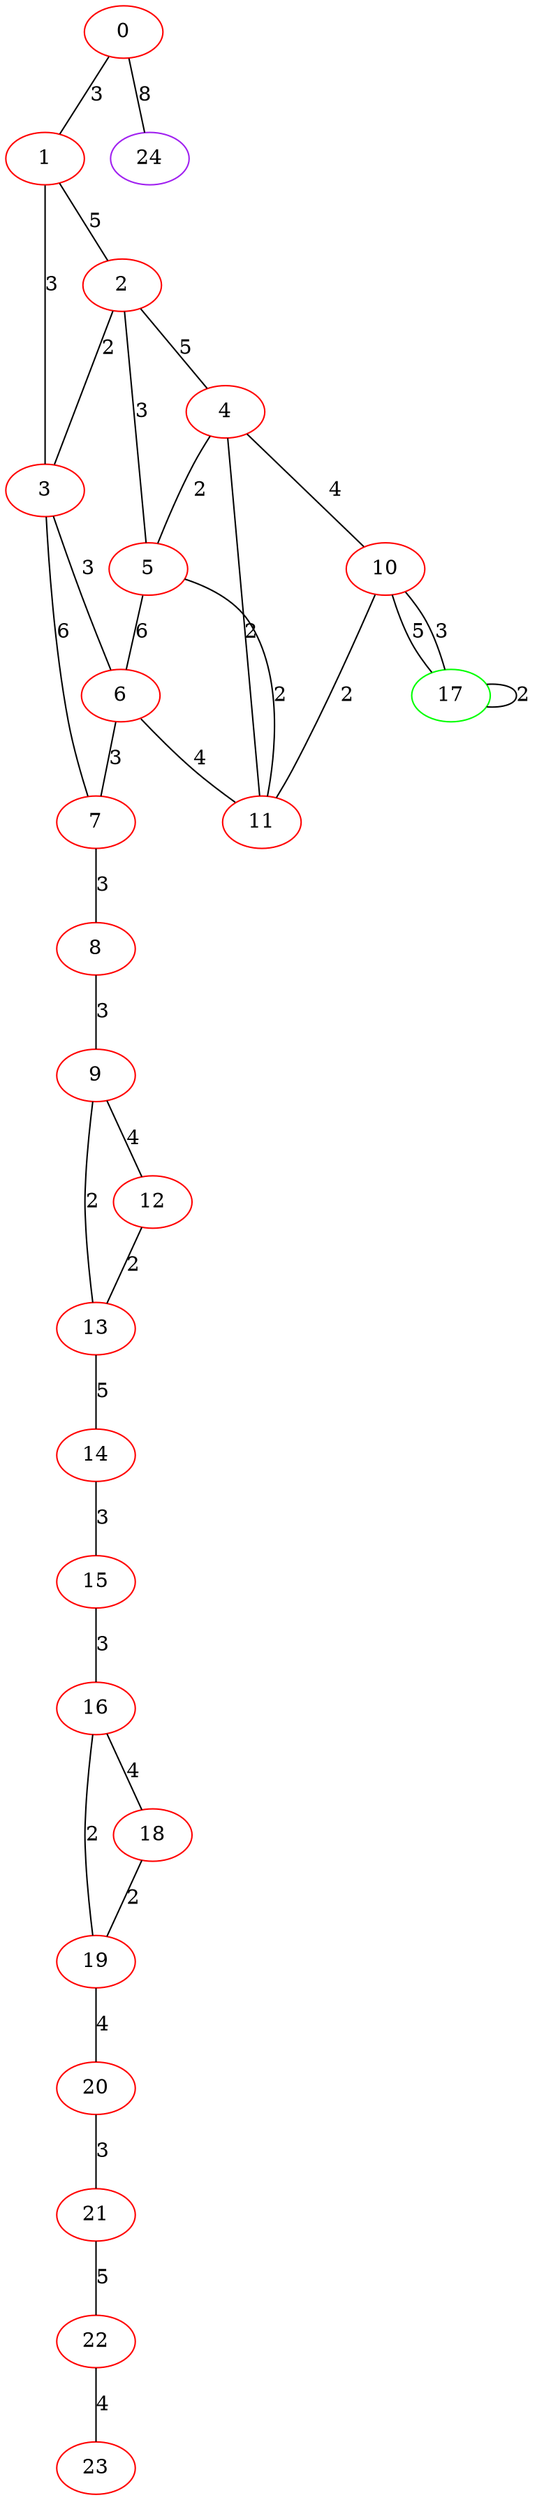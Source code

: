 graph "" {
0 [color=red, weight=1];
1 [color=red, weight=1];
2 [color=red, weight=1];
3 [color=red, weight=1];
4 [color=red, weight=1];
5 [color=red, weight=1];
6 [color=red, weight=1];
7 [color=red, weight=1];
8 [color=red, weight=1];
9 [color=red, weight=1];
10 [color=red, weight=1];
11 [color=red, weight=1];
12 [color=red, weight=1];
13 [color=red, weight=1];
14 [color=red, weight=1];
15 [color=red, weight=1];
16 [color=red, weight=1];
17 [color=green, weight=2];
18 [color=red, weight=1];
19 [color=red, weight=1];
20 [color=red, weight=1];
21 [color=red, weight=1];
22 [color=red, weight=1];
23 [color=red, weight=1];
24 [color=purple, weight=4];
0 -- 24  [key=0, label=8];
0 -- 1  [key=0, label=3];
1 -- 2  [key=0, label=5];
1 -- 3  [key=0, label=3];
2 -- 3  [key=0, label=2];
2 -- 4  [key=0, label=5];
2 -- 5  [key=0, label=3];
3 -- 6  [key=0, label=3];
3 -- 7  [key=0, label=6];
4 -- 10  [key=0, label=4];
4 -- 11  [key=0, label=2];
4 -- 5  [key=0, label=2];
5 -- 11  [key=0, label=2];
5 -- 6  [key=0, label=6];
6 -- 11  [key=0, label=4];
6 -- 7  [key=0, label=3];
7 -- 8  [key=0, label=3];
8 -- 9  [key=0, label=3];
9 -- 12  [key=0, label=4];
9 -- 13  [key=0, label=2];
10 -- 17  [key=0, label=5];
10 -- 17  [key=1, label=3];
10 -- 11  [key=0, label=2];
12 -- 13  [key=0, label=2];
13 -- 14  [key=0, label=5];
14 -- 15  [key=0, label=3];
15 -- 16  [key=0, label=3];
16 -- 18  [key=0, label=4];
16 -- 19  [key=0, label=2];
17 -- 17  [key=0, label=2];
18 -- 19  [key=0, label=2];
19 -- 20  [key=0, label=4];
20 -- 21  [key=0, label=3];
21 -- 22  [key=0, label=5];
22 -- 23  [key=0, label=4];
}
